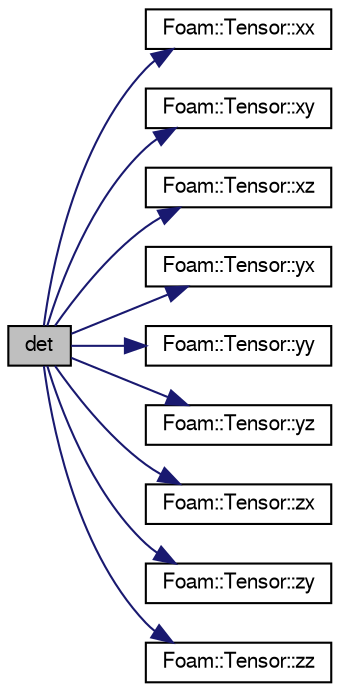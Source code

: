 digraph "det"
{
  bgcolor="transparent";
  edge [fontname="FreeSans",fontsize="10",labelfontname="FreeSans",labelfontsize="10"];
  node [fontname="FreeSans",fontsize="10",shape=record];
  rankdir="LR";
  Node128019 [label="det",height=0.2,width=0.4,color="black", fillcolor="grey75", style="filled", fontcolor="black"];
  Node128019 -> Node128020 [color="midnightblue",fontsize="10",style="solid",fontname="FreeSans"];
  Node128020 [label="Foam::Tensor::xx",height=0.2,width=0.4,color="black",URL="$a27634.html#a1b97c7c1ed81b4fb23da8dcb71a8cd2a"];
  Node128019 -> Node128021 [color="midnightblue",fontsize="10",style="solid",fontname="FreeSans"];
  Node128021 [label="Foam::Tensor::xy",height=0.2,width=0.4,color="black",URL="$a27634.html#aab470ae2a5eeac8c33a7b6abac6b39b3"];
  Node128019 -> Node128022 [color="midnightblue",fontsize="10",style="solid",fontname="FreeSans"];
  Node128022 [label="Foam::Tensor::xz",height=0.2,width=0.4,color="black",URL="$a27634.html#a6c0a9bc605f3cfdfb3307b3dcf136f60"];
  Node128019 -> Node128023 [color="midnightblue",fontsize="10",style="solid",fontname="FreeSans"];
  Node128023 [label="Foam::Tensor::yx",height=0.2,width=0.4,color="black",URL="$a27634.html#a217bb42e2157c7914d7ebb0ffb730b7d"];
  Node128019 -> Node128024 [color="midnightblue",fontsize="10",style="solid",fontname="FreeSans"];
  Node128024 [label="Foam::Tensor::yy",height=0.2,width=0.4,color="black",URL="$a27634.html#aba9d77023a5662b9c2d3639d5de555a0"];
  Node128019 -> Node128025 [color="midnightblue",fontsize="10",style="solid",fontname="FreeSans"];
  Node128025 [label="Foam::Tensor::yz",height=0.2,width=0.4,color="black",URL="$a27634.html#a4a98b51ba7019e1cfffae8d321a823df"];
  Node128019 -> Node128026 [color="midnightblue",fontsize="10",style="solid",fontname="FreeSans"];
  Node128026 [label="Foam::Tensor::zx",height=0.2,width=0.4,color="black",URL="$a27634.html#ab7a45ba3b507f0b3f9d5c0bde184b151"];
  Node128019 -> Node128027 [color="midnightblue",fontsize="10",style="solid",fontname="FreeSans"];
  Node128027 [label="Foam::Tensor::zy",height=0.2,width=0.4,color="black",URL="$a27634.html#ab7ecfba4f263d0455d4ea82f590a2612"];
  Node128019 -> Node128028 [color="midnightblue",fontsize="10",style="solid",fontname="FreeSans"];
  Node128028 [label="Foam::Tensor::zz",height=0.2,width=0.4,color="black",URL="$a27634.html#a831c4848d01bfcc8d717b7ef92f2cd4b"];
}
